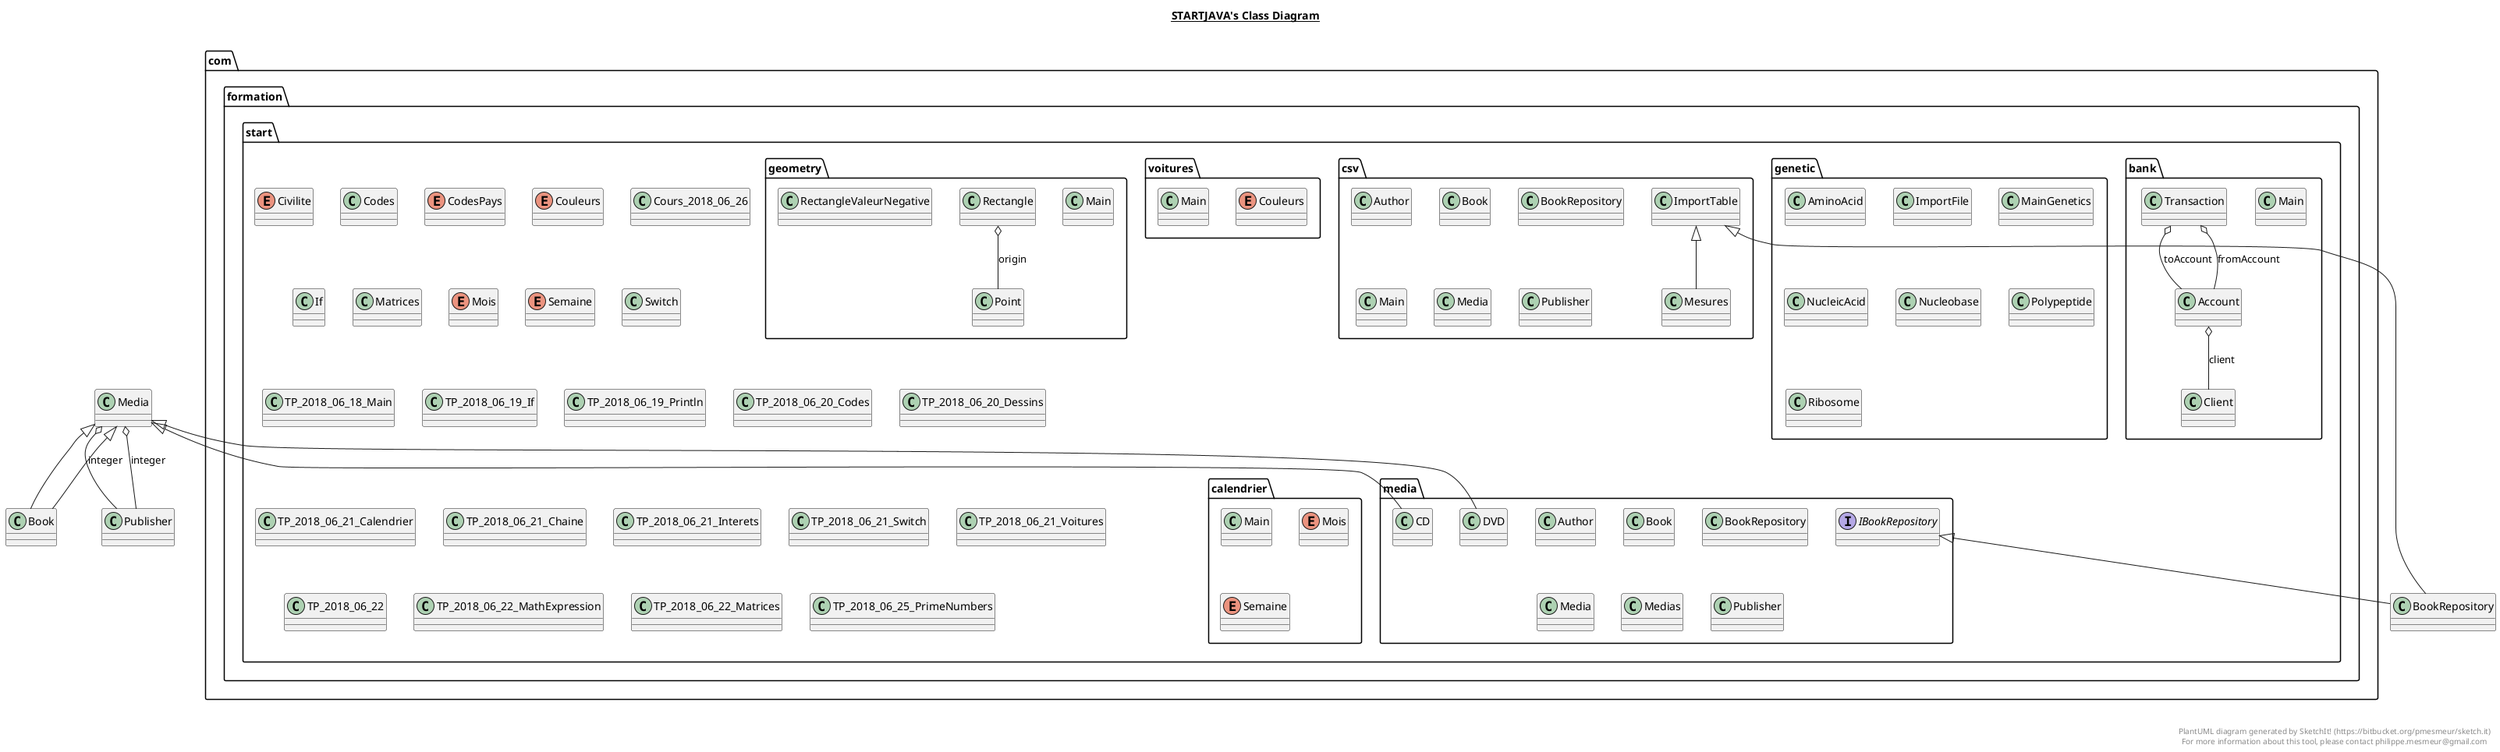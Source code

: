 @startuml

title __STARTJAVA's Class Diagram__\n

  package com.formation.start {
    package com.formation.start.bank {
      class Account {
      }
    }
  }
  

  package com.formation.start {
    package com.formation.start.genetic {
      class AminoAcid {
      }
    }
  }
  

  package com.formation.start {
    package com.formation.start.csv {
      class Author {
      }
    }
  }
  

  package com.formation.start {
    package com.formation.start.media {
      class Author {
      }
    }
  }
  

  package com.formation.start {
    package com.formation.start.csv {
      class Book {
      }
    }
  }
  

  package com.formation.start {
    package com.formation.start.media {
      class Book {
      }
    }
  }
  

  package com.formation.start {
    package com.formation.start.media {
      class BookRepository {
      }
    }
  }
  

  package com.formation.start {
    package com.formation.start.csv {
      class BookRepository {
      }
    }
  }
  

  package com.formation.start {
    package com.formation.start.media {
      class CD {
      }
    }
  }
  

  package com.formation.start {
    enum Civilite {
    }
  }
  

  package com.formation.start {
    package com.formation.start.bank {
      class Client {
      }
    }
  }
  

  package com.formation.start {
    class Codes {
    }
  }
  

  package com.formation.start {
    enum CodesPays {
    }
  }
  

  package com.formation.start {
    enum Couleurs {
    }
  }
  

  package com.formation.start {
    package com.formation.start.voitures {
      enum Couleurs {
      }
    }
  }
  

  package com.formation.start {
    class Cours_2018_06_26 {
    }
  }
  

  package com.formation.start {
    package com.formation.start.media {
      class DVD {
      }
    }
  }
  

  package com.formation.start {
    package com.formation.start.media {
      interface IBookRepository {
      }
    }
  }
  

  package com.formation.start {
    class If {
    }
  }
  

  package com.formation.start {
    package com.formation.start.genetic {
      class ImportFile {
      }
    }
  }
  

  package com.formation.start {
    package com.formation.start.csv {
      class ImportTable {
      }
    }
  }
  

  package com.formation.start {
    package com.formation.start.geometry {
      class Main {
      }
    }
  }
  

  package com.formation.start {
    package com.formation.start.calendrier {
      class Main {
      }
    }
  }
  

  package com.formation.start {
    package com.formation.start.bank {
      class Main {
      }
    }
  }
  

  package com.formation.start {
    package com.formation.start.voitures {
      class Main {
      }
    }
  }
  

  package com.formation.start {
    package com.formation.start.csv {
      class Main {
      }
    }
  }
  

  package com.formation.start {
    package com.formation.start.genetic {
      class MainGenetics {
      }
    }
  }
  

  package com.formation.start {
    class Matrices {
    }
  }
  

  package com.formation.start {
    package com.formation.start.csv {
      class Media {
      }
    }
  }
  

  package com.formation.start {
    package com.formation.start.media {
      class Media {
      }
    }
  }
  

  package com.formation.start {
    package com.formation.start.media {
      class Medias {
      }
    }
  }
  

  package com.formation.start {
    package com.formation.start.csv {
      class Mesures {
      }
    }
  }
  

  package com.formation.start {
    package com.formation.start.calendrier {
      enum Mois {
      }
    }
  }
  

  package com.formation.start {
    enum Mois {
    }
  }
  

  package com.formation.start {
    package com.formation.start.genetic {
      class NucleicAcid {
      }
    }
  }
  

  package com.formation.start {
    package com.formation.start.genetic {
      class Nucleobase {
      }
    }
  }
  

  package com.formation.start {
    package com.formation.start.geometry {
      class Point {
      }
    }
  }
  

  package com.formation.start {
    package com.formation.start.genetic {
      class Polypeptide {
      }
    }
  }
  

  package com.formation.start {
    package com.formation.start.media {
      class Publisher {
      }
    }
  }
  

  package com.formation.start {
    package com.formation.start.csv {
      class Publisher {
      }
    }
  }
  

  package com.formation.start {
    package com.formation.start.geometry {
      class Rectangle {
      }
    }
  }
  

  package com.formation.start {
    package com.formation.start.geometry {
      class RectangleValeurNegative {
      }
    }
  }
  

  package com.formation.start {
    package com.formation.start.genetic {
      class Ribosome {
      }
    }
  }
  

  package com.formation.start {
    enum Semaine {
    }
  }
  

  package com.formation.start {
    package com.formation.start.calendrier {
      enum Semaine {
      }
    }
  }
  

  package com.formation.start {
    class Switch {
    }
  }
  

  package com.formation.start {
    class TP_2018_06_18_Main {
    }
  }
  

  package com.formation.start {
    class TP_2018_06_18_Main {
    }
  }
  

  package com.formation.start {
    class TP_2018_06_19_If {
    }
  }
  

  package com.formation.start {
    class TP_2018_06_19_Println {
    }
  }
  

  package com.formation.start {
    class TP_2018_06_19_Println {
    }
  }
  

  package com.formation.start {
    class TP_2018_06_20_Codes {
    }
  }
  

  package com.formation.start {
    class TP_2018_06_20_Dessins {
    }
  }
  

  package com.formation.start {
    class TP_2018_06_20_Dessins {
    }
  }
  

  package com.formation.start {
    class TP_2018_06_21_Calendrier {
    }
  }
  

  package com.formation.start {
    class TP_2018_06_21_Chaine {
    }
  }
  

  package com.formation.start {
    class TP_2018_06_21_Chaine {
    }
  }
  

  package com.formation.start {
    class TP_2018_06_21_Interets {
    }
  }
  

  package com.formation.start {
    class TP_2018_06_21_Interets {
    }
  }
  

  package com.formation.start {
    class TP_2018_06_21_Switch {
    }
  }
  

  package com.formation.start {
    class TP_2018_06_21_Voitures {
    }
  }
  

  package com.formation.start {
    class TP_2018_06_22 {
    }
  }
  

  package com.formation.start {
    class TP_2018_06_22 {
    }
  }
  

  package com.formation.start {
    class TP_2018_06_22_MathExpression {
    }
  }
  

  package com.formation.start {
    class TP_2018_06_22_MathExpression {
    }
  }
  

  package com.formation.start {
    class TP_2018_06_22_Matrices {
    }
  }
  

  package com.formation.start {
    class TP_2018_06_25_PrimeNumbers {
    }
  }
  

  package com.formation.start {
    class TP_2018_06_25_PrimeNumbers {
    }
  }
  

  package com.formation.start {
    package com.formation.start.bank {
      class Transaction {
      }
    }
  }
  

  Account o-- Client : client
  Book -up-|> Media
  Book -up-|> Media
  BookRepository -up-|> IBookRepository
  BookRepository -up-|> ImportTable
  CD -up-|> Media
  DVD -up-|> Media
  Media o-- Publisher : integer
  Media o-- Publisher : integer
  Mesures -up-|> ImportTable
  Rectangle o-- Point : origin
  Transaction o-- Account : toAccount
  Transaction o-- Account : fromAccount


right footer


PlantUML diagram generated by SketchIt! (https://bitbucket.org/pmesmeur/sketch.it)
For more information about this tool, please contact philippe.mesmeur@gmail.com
endfooter

@enduml
